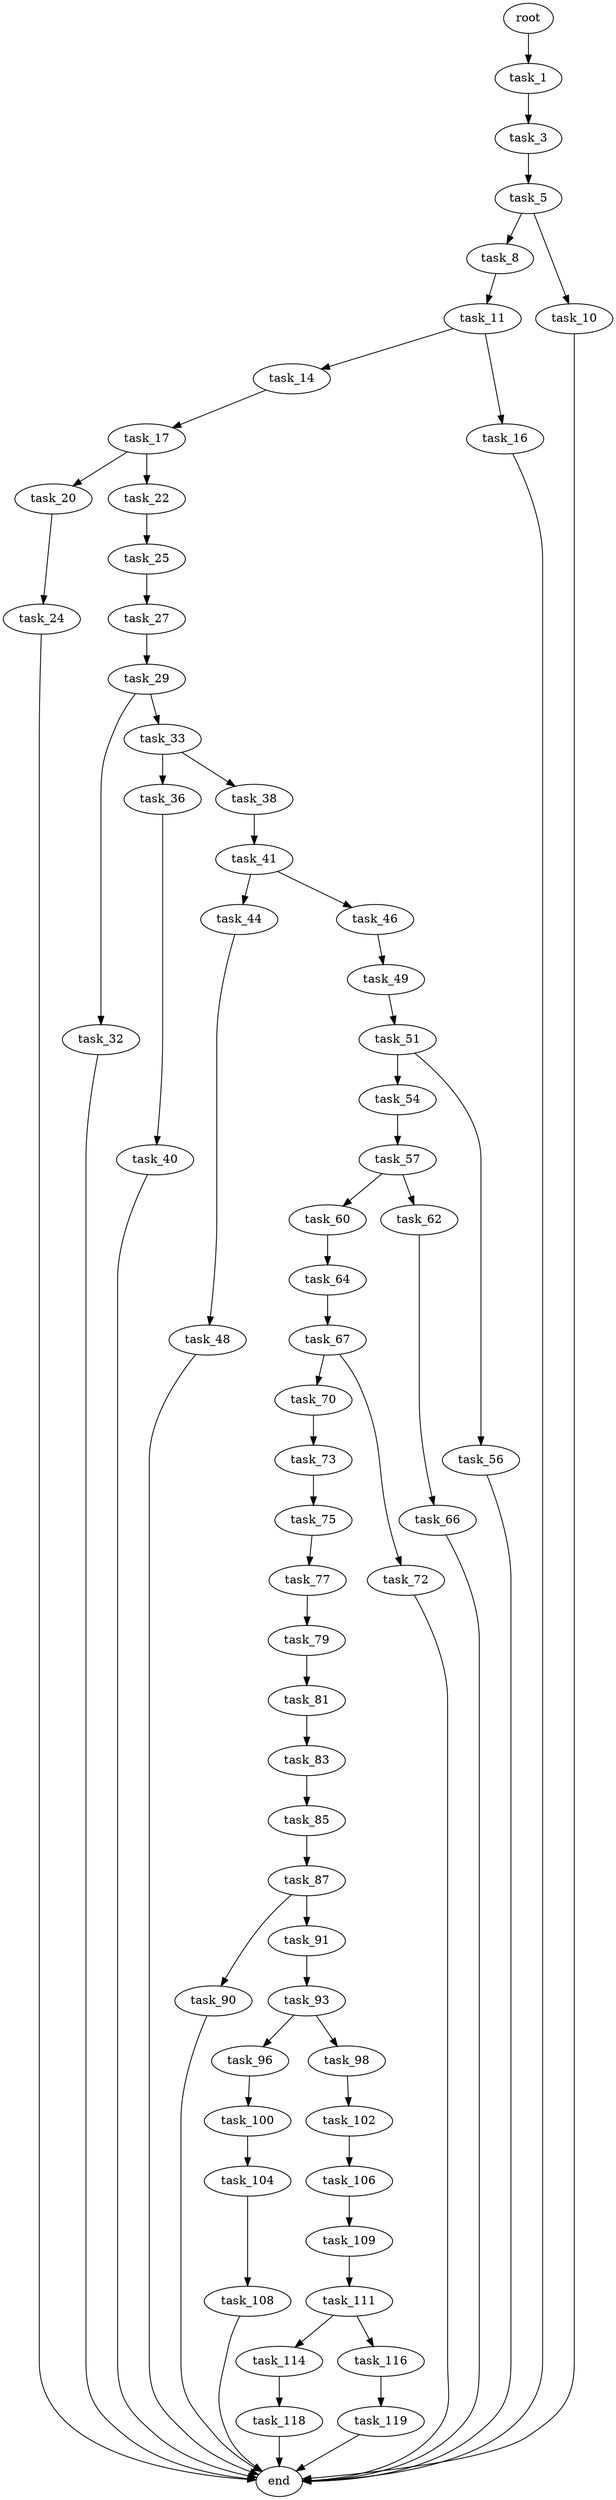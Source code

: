 digraph G {
  root [size="0.000000"];
  task_1 [size="300793835056.000000"];
  task_3 [size="231928233984.000000"];
  task_5 [size="68719476736.000000"];
  task_8 [size="14268548190.000000"];
  task_10 [size="134217728000.000000"];
  task_11 [size="368293445632.000000"];
  end [size="0.000000"];
  task_14 [size="8589934592.000000"];
  task_16 [size="9693320155.000000"];
  task_17 [size="28991029248.000000"];
  task_20 [size="368293445632.000000"];
  task_22 [size="314879979.000000"];
  task_24 [size="5442683614.000000"];
  task_25 [size="368293445632.000000"];
  task_27 [size="196677970800.000000"];
  task_29 [size="12150564176.000000"];
  task_32 [size="682856180145.000000"];
  task_33 [size="824941095.000000"];
  task_36 [size="68719476736.000000"];
  task_38 [size="407672833119.000000"];
  task_40 [size="176453879472.000000"];
  task_41 [size="68719476736.000000"];
  task_44 [size="2141164758.000000"];
  task_46 [size="368293445632.000000"];
  task_48 [size="8589934592.000000"];
  task_49 [size="107238642948.000000"];
  task_51 [size="10849102081.000000"];
  task_54 [size="8589934592.000000"];
  task_56 [size="218124900904.000000"];
  task_57 [size="30136234076.000000"];
  task_60 [size="19179872934.000000"];
  task_62 [size="8589934592.000000"];
  task_64 [size="403001996915.000000"];
  task_66 [size="839619611403.000000"];
  task_67 [size="1864185556.000000"];
  task_70 [size="294211916937.000000"];
  task_72 [size="8589934592.000000"];
  task_73 [size="46916920007.000000"];
  task_75 [size="12355933636.000000"];
  task_77 [size="231928233984.000000"];
  task_79 [size="865453917451.000000"];
  task_81 [size="368293445632.000000"];
  task_83 [size="75332259926.000000"];
  task_85 [size="386967275669.000000"];
  task_87 [size="38616328194.000000"];
  task_90 [size="28991029248.000000"];
  task_91 [size="386086185052.000000"];
  task_93 [size="399657749343.000000"];
  task_96 [size="28991029248.000000"];
  task_98 [size="368293445632.000000"];
  task_100 [size="30503629552.000000"];
  task_102 [size="196514416248.000000"];
  task_104 [size="1422996239883.000000"];
  task_106 [size="8464228123.000000"];
  task_108 [size="549755813888.000000"];
  task_109 [size="5132110957.000000"];
  task_111 [size="185600455967.000000"];
  task_114 [size="550140994638.000000"];
  task_116 [size="191599100879.000000"];
  task_118 [size="368293445632.000000"];
  task_119 [size="564148796588.000000"];

  root -> task_1 [size="1.000000"];
  task_1 -> task_3 [size="301989888.000000"];
  task_3 -> task_5 [size="301989888.000000"];
  task_5 -> task_8 [size="134217728.000000"];
  task_5 -> task_10 [size="134217728.000000"];
  task_8 -> task_11 [size="75497472.000000"];
  task_10 -> end [size="1.000000"];
  task_11 -> task_14 [size="411041792.000000"];
  task_11 -> task_16 [size="411041792.000000"];
  task_14 -> task_17 [size="33554432.000000"];
  task_16 -> end [size="1.000000"];
  task_17 -> task_20 [size="75497472.000000"];
  task_17 -> task_22 [size="75497472.000000"];
  task_20 -> task_24 [size="411041792.000000"];
  task_22 -> task_25 [size="33554432.000000"];
  task_24 -> end [size="1.000000"];
  task_25 -> task_27 [size="411041792.000000"];
  task_27 -> task_29 [size="134217728.000000"];
  task_29 -> task_32 [size="301989888.000000"];
  task_29 -> task_33 [size="301989888.000000"];
  task_32 -> end [size="1.000000"];
  task_33 -> task_36 [size="75497472.000000"];
  task_33 -> task_38 [size="75497472.000000"];
  task_36 -> task_40 [size="134217728.000000"];
  task_38 -> task_41 [size="411041792.000000"];
  task_40 -> end [size="1.000000"];
  task_41 -> task_44 [size="134217728.000000"];
  task_41 -> task_46 [size="134217728.000000"];
  task_44 -> task_48 [size="134217728.000000"];
  task_46 -> task_49 [size="411041792.000000"];
  task_48 -> end [size="1.000000"];
  task_49 -> task_51 [size="134217728.000000"];
  task_51 -> task_54 [size="301989888.000000"];
  task_51 -> task_56 [size="301989888.000000"];
  task_54 -> task_57 [size="33554432.000000"];
  task_56 -> end [size="1.000000"];
  task_57 -> task_60 [size="536870912.000000"];
  task_57 -> task_62 [size="536870912.000000"];
  task_60 -> task_64 [size="838860800.000000"];
  task_62 -> task_66 [size="33554432.000000"];
  task_64 -> task_67 [size="838860800.000000"];
  task_66 -> end [size="1.000000"];
  task_67 -> task_70 [size="33554432.000000"];
  task_67 -> task_72 [size="33554432.000000"];
  task_70 -> task_73 [size="679477248.000000"];
  task_72 -> end [size="1.000000"];
  task_73 -> task_75 [size="75497472.000000"];
  task_75 -> task_77 [size="536870912.000000"];
  task_77 -> task_79 [size="301989888.000000"];
  task_79 -> task_81 [size="679477248.000000"];
  task_81 -> task_83 [size="411041792.000000"];
  task_83 -> task_85 [size="75497472.000000"];
  task_85 -> task_87 [size="301989888.000000"];
  task_87 -> task_90 [size="838860800.000000"];
  task_87 -> task_91 [size="838860800.000000"];
  task_90 -> end [size="1.000000"];
  task_91 -> task_93 [size="838860800.000000"];
  task_93 -> task_96 [size="838860800.000000"];
  task_93 -> task_98 [size="838860800.000000"];
  task_96 -> task_100 [size="75497472.000000"];
  task_98 -> task_102 [size="411041792.000000"];
  task_100 -> task_104 [size="536870912.000000"];
  task_102 -> task_106 [size="134217728.000000"];
  task_104 -> task_108 [size="838860800.000000"];
  task_106 -> task_109 [size="134217728.000000"];
  task_108 -> end [size="1.000000"];
  task_109 -> task_111 [size="134217728.000000"];
  task_111 -> task_114 [size="209715200.000000"];
  task_111 -> task_116 [size="209715200.000000"];
  task_114 -> task_118 [size="679477248.000000"];
  task_116 -> task_119 [size="301989888.000000"];
  task_118 -> end [size="1.000000"];
  task_119 -> end [size="1.000000"];
}
